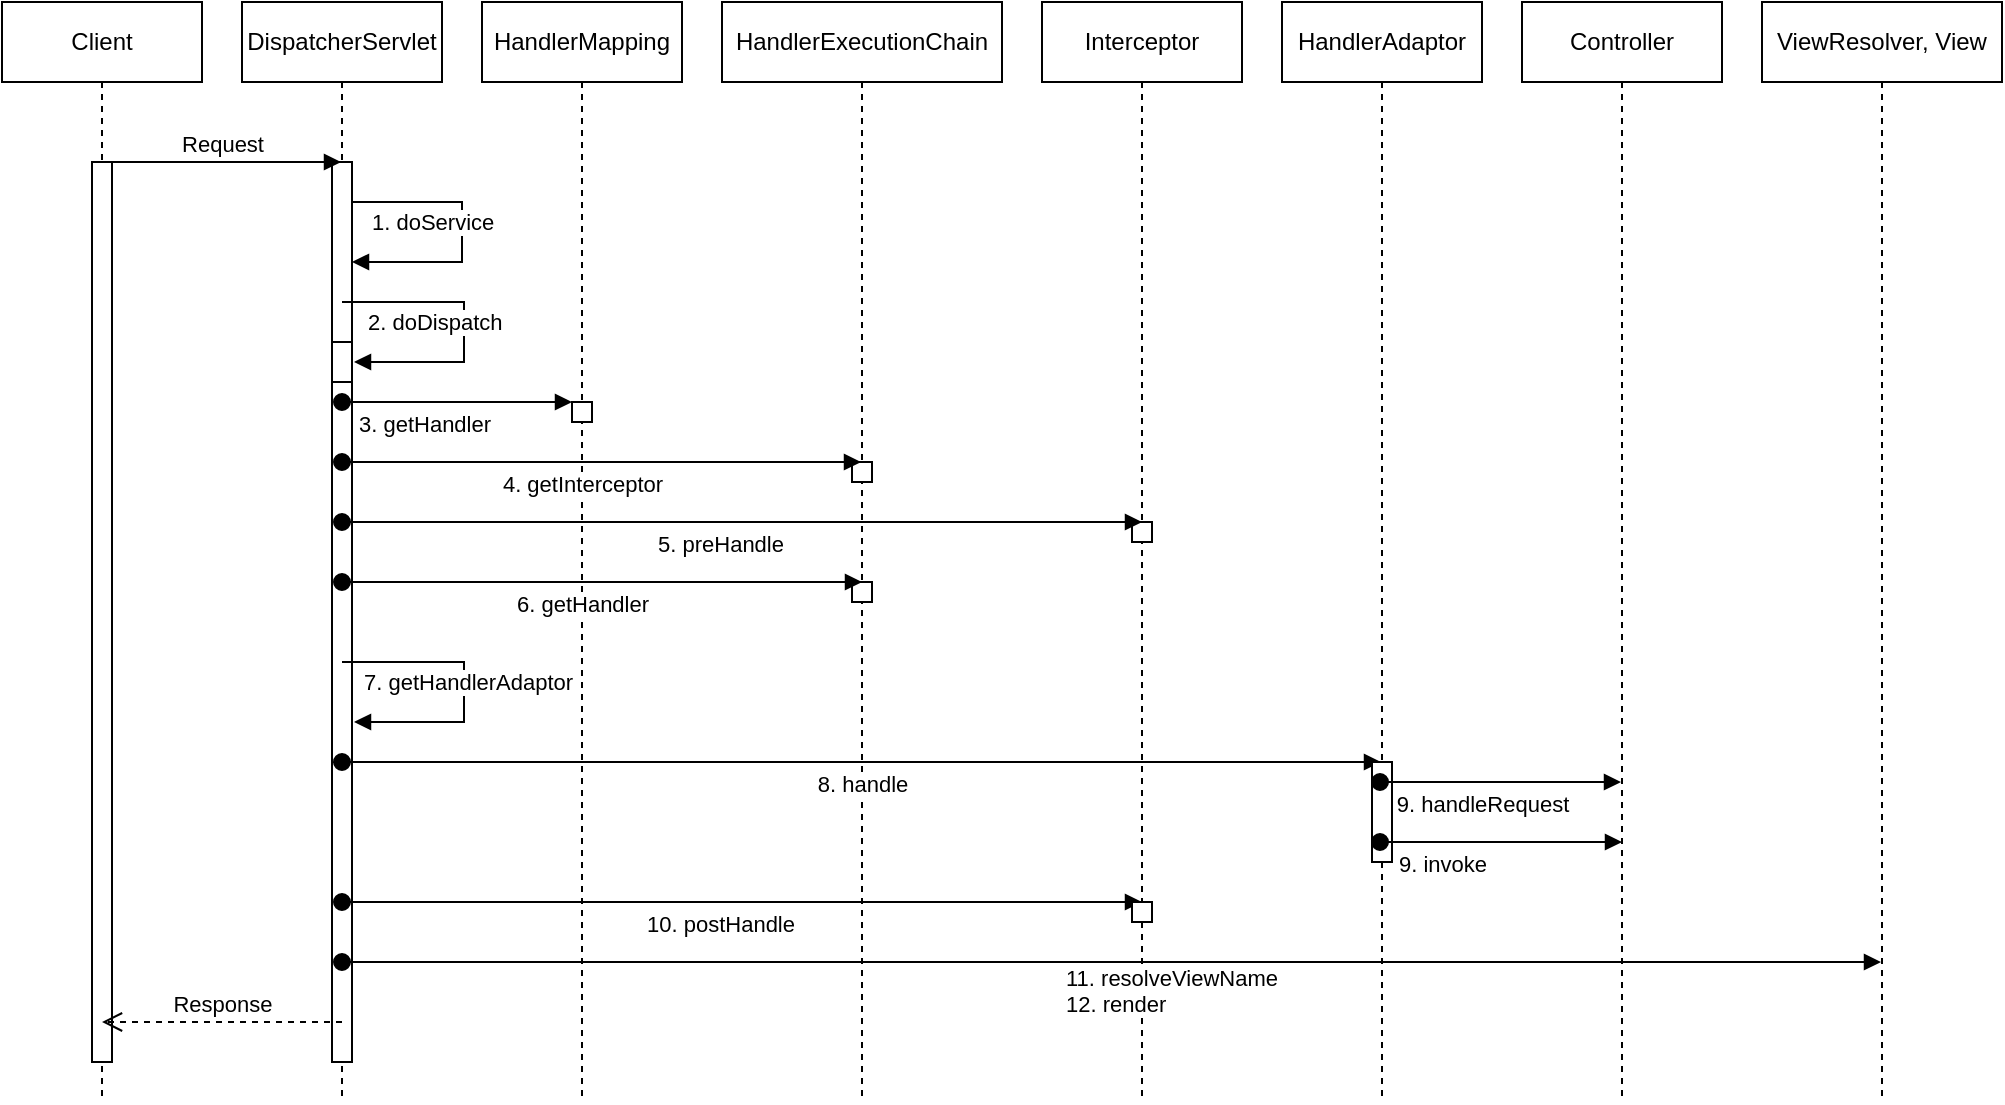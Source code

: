 <mxfile version="21.2.1" type="github">
  <diagram name="페이지-1" id="V38pG0g0lqKlnjfZ2NRw">
    <mxGraphModel dx="1004" dy="682" grid="1" gridSize="10" guides="1" tooltips="1" connect="1" arrows="1" fold="1" page="1" pageScale="1" pageWidth="827" pageHeight="1169" math="0" shadow="0">
      <root>
        <mxCell id="0" />
        <mxCell id="1" parent="0" />
        <mxCell id="CpNCOorWCLRDBGyrufhy-4" value="DispatcherServlet" style="shape=umlLifeline;perimeter=lifelinePerimeter;whiteSpace=wrap;html=1;container=1;dropTarget=0;collapsible=0;recursiveResize=0;outlineConnect=0;portConstraint=eastwest;newEdgeStyle={&quot;edgeStyle&quot;:&quot;elbowEdgeStyle&quot;,&quot;elbow&quot;:&quot;vertical&quot;,&quot;curved&quot;:0,&quot;rounded&quot;:0};" vertex="1" parent="1">
          <mxGeometry x="160" y="40" width="100" height="550" as="geometry" />
        </mxCell>
        <mxCell id="CpNCOorWCLRDBGyrufhy-15" value="" style="html=1;points=[];perimeter=orthogonalPerimeter;outlineConnect=0;targetShapes=umlLifeline;portConstraint=eastwest;newEdgeStyle={&quot;edgeStyle&quot;:&quot;elbowEdgeStyle&quot;,&quot;elbow&quot;:&quot;vertical&quot;,&quot;curved&quot;:0,&quot;rounded&quot;:0};" vertex="1" parent="CpNCOorWCLRDBGyrufhy-4">
          <mxGeometry x="45" y="120" width="10" height="20" as="geometry" />
        </mxCell>
        <mxCell id="CpNCOorWCLRDBGyrufhy-16" value="1. doService" style="html=1;align=left;spacingLeft=2;endArrow=block;rounded=0;edgeStyle=orthogonalEdgeStyle;curved=0;rounded=0;" edge="1" target="CpNCOorWCLRDBGyrufhy-15" parent="CpNCOorWCLRDBGyrufhy-4" source="CpNCOorWCLRDBGyrufhy-4">
          <mxGeometry x="-0.855" y="-10" relative="1" as="geometry">
            <mxPoint x="55" y="100" as="sourcePoint" />
            <Array as="points">
              <mxPoint x="110" y="100" />
              <mxPoint x="110" y="130" />
            </Array>
            <mxPoint as="offset" />
          </mxGeometry>
        </mxCell>
        <mxCell id="CpNCOorWCLRDBGyrufhy-18" value="" style="html=1;points=[];perimeter=orthogonalPerimeter;outlineConnect=0;targetShapes=umlLifeline;portConstraint=eastwest;newEdgeStyle={&quot;edgeStyle&quot;:&quot;elbowEdgeStyle&quot;,&quot;elbow&quot;:&quot;vertical&quot;,&quot;curved&quot;:0,&quot;rounded&quot;:0};" vertex="1" parent="CpNCOorWCLRDBGyrufhy-4">
          <mxGeometry x="45" y="350" width="10" height="20" as="geometry" />
        </mxCell>
        <mxCell id="CpNCOorWCLRDBGyrufhy-3" value="Client" style="shape=umlLifeline;perimeter=lifelinePerimeter;whiteSpace=wrap;html=1;container=1;dropTarget=0;collapsible=0;recursiveResize=0;outlineConnect=0;portConstraint=eastwest;newEdgeStyle={&quot;edgeStyle&quot;:&quot;elbowEdgeStyle&quot;,&quot;elbow&quot;:&quot;vertical&quot;,&quot;curved&quot;:0,&quot;rounded&quot;:0};" vertex="1" parent="1">
          <mxGeometry x="40" y="40" width="100" height="550" as="geometry" />
        </mxCell>
        <mxCell id="CpNCOorWCLRDBGyrufhy-11" value="" style="html=1;points=[];perimeter=orthogonalPerimeter;outlineConnect=0;targetShapes=umlLifeline;portConstraint=eastwest;newEdgeStyle={&quot;edgeStyle&quot;:&quot;elbowEdgeStyle&quot;,&quot;elbow&quot;:&quot;vertical&quot;,&quot;curved&quot;:0,&quot;rounded&quot;:0};" vertex="1" parent="CpNCOorWCLRDBGyrufhy-3">
          <mxGeometry x="45" y="80" width="10" height="450" as="geometry" />
        </mxCell>
        <mxCell id="CpNCOorWCLRDBGyrufhy-34" value="" style="html=1;points=[];perimeter=orthogonalPerimeter;outlineConnect=0;targetShapes=umlLifeline;portConstraint=eastwest;newEdgeStyle={&quot;edgeStyle&quot;:&quot;elbowEdgeStyle&quot;,&quot;elbow&quot;:&quot;vertical&quot;,&quot;curved&quot;:0,&quot;rounded&quot;:0};" vertex="1" parent="1">
          <mxGeometry x="205" y="120" width="10" height="450" as="geometry" />
        </mxCell>
        <mxCell id="CpNCOorWCLRDBGyrufhy-5" value="HandlerMapping" style="shape=umlLifeline;perimeter=lifelinePerimeter;whiteSpace=wrap;html=1;container=1;dropTarget=0;collapsible=0;recursiveResize=0;outlineConnect=0;portConstraint=eastwest;newEdgeStyle={&quot;edgeStyle&quot;:&quot;elbowEdgeStyle&quot;,&quot;elbow&quot;:&quot;vertical&quot;,&quot;curved&quot;:0,&quot;rounded&quot;:0};" vertex="1" parent="1">
          <mxGeometry x="280" y="40" width="100" height="550" as="geometry" />
        </mxCell>
        <mxCell id="CpNCOorWCLRDBGyrufhy-13" value="" style="html=1;points=[];perimeter=orthogonalPerimeter;outlineConnect=0;targetShapes=umlLifeline;portConstraint=eastwest;newEdgeStyle={&quot;edgeStyle&quot;:&quot;elbowEdgeStyle&quot;,&quot;elbow&quot;:&quot;vertical&quot;,&quot;curved&quot;:0,&quot;rounded&quot;:0};" vertex="1" parent="CpNCOorWCLRDBGyrufhy-5">
          <mxGeometry x="45" y="200" width="10" height="10" as="geometry" />
        </mxCell>
        <mxCell id="CpNCOorWCLRDBGyrufhy-6" value="HandlerExecutionChain" style="shape=umlLifeline;perimeter=lifelinePerimeter;whiteSpace=wrap;html=1;container=1;dropTarget=0;collapsible=0;recursiveResize=0;outlineConnect=0;portConstraint=eastwest;newEdgeStyle={&quot;edgeStyle&quot;:&quot;elbowEdgeStyle&quot;,&quot;elbow&quot;:&quot;vertical&quot;,&quot;curved&quot;:0,&quot;rounded&quot;:0};" vertex="1" parent="1">
          <mxGeometry x="400" y="40" width="140" height="550" as="geometry" />
        </mxCell>
        <mxCell id="CpNCOorWCLRDBGyrufhy-20" value="" style="html=1;points=[];perimeter=orthogonalPerimeter;outlineConnect=0;targetShapes=umlLifeline;portConstraint=eastwest;newEdgeStyle={&quot;edgeStyle&quot;:&quot;elbowEdgeStyle&quot;,&quot;elbow&quot;:&quot;vertical&quot;,&quot;curved&quot;:0,&quot;rounded&quot;:0};" vertex="1" parent="CpNCOorWCLRDBGyrufhy-6">
          <mxGeometry x="65" y="230" width="10" height="10" as="geometry" />
        </mxCell>
        <mxCell id="CpNCOorWCLRDBGyrufhy-24" value="" style="html=1;points=[];perimeter=orthogonalPerimeter;outlineConnect=0;targetShapes=umlLifeline;portConstraint=eastwest;newEdgeStyle={&quot;edgeStyle&quot;:&quot;elbowEdgeStyle&quot;,&quot;elbow&quot;:&quot;vertical&quot;,&quot;curved&quot;:0,&quot;rounded&quot;:0};" vertex="1" parent="CpNCOorWCLRDBGyrufhy-6">
          <mxGeometry x="65" y="290" width="10" height="10" as="geometry" />
        </mxCell>
        <mxCell id="CpNCOorWCLRDBGyrufhy-7" value="Interceptor" style="shape=umlLifeline;perimeter=lifelinePerimeter;whiteSpace=wrap;html=1;container=1;dropTarget=0;collapsible=0;recursiveResize=0;outlineConnect=0;portConstraint=eastwest;newEdgeStyle={&quot;edgeStyle&quot;:&quot;elbowEdgeStyle&quot;,&quot;elbow&quot;:&quot;vertical&quot;,&quot;curved&quot;:0,&quot;rounded&quot;:0};" vertex="1" parent="1">
          <mxGeometry x="560" y="40" width="100" height="550" as="geometry" />
        </mxCell>
        <mxCell id="CpNCOorWCLRDBGyrufhy-22" value="" style="html=1;points=[];perimeter=orthogonalPerimeter;outlineConnect=0;targetShapes=umlLifeline;portConstraint=eastwest;newEdgeStyle={&quot;edgeStyle&quot;:&quot;elbowEdgeStyle&quot;,&quot;elbow&quot;:&quot;vertical&quot;,&quot;curved&quot;:0,&quot;rounded&quot;:0};" vertex="1" parent="CpNCOorWCLRDBGyrufhy-7">
          <mxGeometry x="45" y="260" width="10" height="10" as="geometry" />
        </mxCell>
        <mxCell id="CpNCOorWCLRDBGyrufhy-8" value="HandlerAdaptor" style="shape=umlLifeline;perimeter=lifelinePerimeter;whiteSpace=wrap;html=1;container=1;dropTarget=0;collapsible=0;recursiveResize=0;outlineConnect=0;portConstraint=eastwest;newEdgeStyle={&quot;edgeStyle&quot;:&quot;elbowEdgeStyle&quot;,&quot;elbow&quot;:&quot;vertical&quot;,&quot;curved&quot;:0,&quot;rounded&quot;:0};" vertex="1" parent="1">
          <mxGeometry x="680" y="40" width="100" height="550" as="geometry" />
        </mxCell>
        <mxCell id="CpNCOorWCLRDBGyrufhy-9" value="Controller" style="shape=umlLifeline;perimeter=lifelinePerimeter;whiteSpace=wrap;html=1;container=1;dropTarget=0;collapsible=0;recursiveResize=0;outlineConnect=0;portConstraint=eastwest;newEdgeStyle={&quot;edgeStyle&quot;:&quot;elbowEdgeStyle&quot;,&quot;elbow&quot;:&quot;vertical&quot;,&quot;curved&quot;:0,&quot;rounded&quot;:0};" vertex="1" parent="1">
          <mxGeometry x="800" y="40" width="100" height="550" as="geometry" />
        </mxCell>
        <mxCell id="CpNCOorWCLRDBGyrufhy-10" value="ViewResolver, View" style="shape=umlLifeline;perimeter=lifelinePerimeter;whiteSpace=wrap;html=1;container=1;dropTarget=0;collapsible=0;recursiveResize=0;outlineConnect=0;portConstraint=eastwest;newEdgeStyle={&quot;edgeStyle&quot;:&quot;elbowEdgeStyle&quot;,&quot;elbow&quot;:&quot;vertical&quot;,&quot;curved&quot;:0,&quot;rounded&quot;:0};" vertex="1" parent="1">
          <mxGeometry x="920" y="40" width="120" height="550" as="geometry" />
        </mxCell>
        <mxCell id="CpNCOorWCLRDBGyrufhy-12" value="Request" style="html=1;verticalAlign=bottom;endArrow=block;edgeStyle=elbowEdgeStyle;elbow=vertical;curved=0;rounded=0;" edge="1" parent="1" target="CpNCOorWCLRDBGyrufhy-4">
          <mxGeometry width="80" relative="1" as="geometry">
            <mxPoint x="90" y="120" as="sourcePoint" />
            <mxPoint x="170" y="120" as="targetPoint" />
          </mxGeometry>
        </mxCell>
        <mxCell id="CpNCOorWCLRDBGyrufhy-17" value="2. doDispatch" style="html=1;align=left;spacingLeft=2;endArrow=block;rounded=0;edgeStyle=orthogonalEdgeStyle;curved=0;rounded=0;" edge="1" parent="1">
          <mxGeometry x="-0.863" y="-10" relative="1" as="geometry">
            <mxPoint x="210" y="190" as="sourcePoint" />
            <Array as="points">
              <mxPoint x="271" y="190" />
              <mxPoint x="271" y="220" />
            </Array>
            <mxPoint x="216" y="220" as="targetPoint" />
            <mxPoint x="-1" as="offset" />
          </mxGeometry>
        </mxCell>
        <mxCell id="CpNCOorWCLRDBGyrufhy-14" value="3. getHandler" style="html=1;verticalAlign=bottom;startArrow=oval;endArrow=block;startSize=8;edgeStyle=elbowEdgeStyle;elbow=vertical;curved=0;rounded=0;" edge="1" target="CpNCOorWCLRDBGyrufhy-13" parent="1" source="CpNCOorWCLRDBGyrufhy-4">
          <mxGeometry x="-0.298" y="-20" relative="1" as="geometry">
            <mxPoint x="380" y="190" as="sourcePoint" />
            <Array as="points">
              <mxPoint x="270" y="240" />
              <mxPoint x="210" y="190" />
            </Array>
            <mxPoint as="offset" />
          </mxGeometry>
        </mxCell>
        <mxCell id="CpNCOorWCLRDBGyrufhy-19" value="4. getInterceptor" style="html=1;verticalAlign=bottom;startArrow=oval;endArrow=block;startSize=8;edgeStyle=elbowEdgeStyle;elbow=vertical;curved=0;rounded=0;" edge="1" parent="1">
          <mxGeometry x="-0.075" y="-20" relative="1" as="geometry">
            <mxPoint x="210" y="270" as="sourcePoint" />
            <mxPoint x="469.5" y="270" as="targetPoint" />
            <Array as="points">
              <mxPoint x="271" y="270" />
              <mxPoint x="211" y="220" />
            </Array>
            <mxPoint as="offset" />
          </mxGeometry>
        </mxCell>
        <mxCell id="CpNCOorWCLRDBGyrufhy-21" value="8. handle" style="html=1;verticalAlign=bottom;startArrow=oval;endArrow=block;startSize=8;edgeStyle=elbowEdgeStyle;elbow=vertical;curved=0;rounded=0;" edge="1" parent="1" target="CpNCOorWCLRDBGyrufhy-8">
          <mxGeometry x="0.001" y="-20" relative="1" as="geometry">
            <mxPoint x="210" y="420" as="sourcePoint" />
            <mxPoint x="609.5" y="420" as="targetPoint" />
            <Array as="points">
              <mxPoint x="271" y="420" />
              <mxPoint x="211" y="370" />
            </Array>
            <mxPoint as="offset" />
          </mxGeometry>
        </mxCell>
        <mxCell id="CpNCOorWCLRDBGyrufhy-23" value="6. getHandler" style="html=1;verticalAlign=bottom;startArrow=oval;endArrow=block;startSize=8;edgeStyle=elbowEdgeStyle;elbow=vertical;curved=0;rounded=0;" edge="1" parent="1">
          <mxGeometry x="-0.077" y="-20" relative="1" as="geometry">
            <mxPoint x="210" y="330" as="sourcePoint" />
            <mxPoint x="470" y="330" as="targetPoint" />
            <Array as="points">
              <mxPoint x="271" y="330" />
              <mxPoint x="211" y="280" />
            </Array>
            <mxPoint as="offset" />
          </mxGeometry>
        </mxCell>
        <mxCell id="CpNCOorWCLRDBGyrufhy-25" value="7. getHandlerAdaptor" style="html=1;align=left;spacingLeft=2;endArrow=block;rounded=0;edgeStyle=orthogonalEdgeStyle;curved=0;rounded=0;" edge="1" parent="1">
          <mxGeometry x="-0.913" y="-10" relative="1" as="geometry">
            <mxPoint x="210" y="370" as="sourcePoint" />
            <Array as="points">
              <mxPoint x="271" y="370" />
              <mxPoint x="271" y="400" />
            </Array>
            <mxPoint x="216" y="400" as="targetPoint" />
            <mxPoint as="offset" />
          </mxGeometry>
        </mxCell>
        <mxCell id="CpNCOorWCLRDBGyrufhy-26" value="" style="html=1;points=[];perimeter=orthogonalPerimeter;outlineConnect=0;targetShapes=umlLifeline;portConstraint=eastwest;newEdgeStyle={&quot;edgeStyle&quot;:&quot;elbowEdgeStyle&quot;,&quot;elbow&quot;:&quot;vertical&quot;,&quot;curved&quot;:0,&quot;rounded&quot;:0};" vertex="1" parent="1">
          <mxGeometry x="205" y="210" width="10" height="20" as="geometry" />
        </mxCell>
        <mxCell id="CpNCOorWCLRDBGyrufhy-27" value="5. preHandle" style="html=1;verticalAlign=bottom;startArrow=oval;endArrow=block;startSize=8;edgeStyle=elbowEdgeStyle;elbow=vertical;curved=0;rounded=0;" edge="1" parent="1">
          <mxGeometry x="-0.05" y="-20" relative="1" as="geometry">
            <mxPoint x="210" y="300" as="sourcePoint" />
            <mxPoint x="610" y="300" as="targetPoint" />
            <Array as="points">
              <mxPoint x="271" y="300" />
              <mxPoint x="211" y="250" />
            </Array>
            <mxPoint x="-1" as="offset" />
          </mxGeometry>
        </mxCell>
        <mxCell id="CpNCOorWCLRDBGyrufhy-28" value="" style="html=1;points=[];perimeter=orthogonalPerimeter;outlineConnect=0;targetShapes=umlLifeline;portConstraint=eastwest;newEdgeStyle={&quot;edgeStyle&quot;:&quot;elbowEdgeStyle&quot;,&quot;elbow&quot;:&quot;vertical&quot;,&quot;curved&quot;:0,&quot;rounded&quot;:0};" vertex="1" parent="1">
          <mxGeometry x="725" y="420" width="10" height="50" as="geometry" />
        </mxCell>
        <mxCell id="CpNCOorWCLRDBGyrufhy-29" value="9. handleRequest" style="html=1;verticalAlign=bottom;startArrow=oval;endArrow=block;startSize=8;edgeStyle=elbowEdgeStyle;elbow=vertical;curved=0;rounded=0;" edge="1" parent="1" target="CpNCOorWCLRDBGyrufhy-9">
          <mxGeometry x="-0.153" y="-20" relative="1" as="geometry">
            <mxPoint x="729" y="430" as="sourcePoint" />
            <mxPoint x="845" y="430" as="targetPoint" />
            <Array as="points">
              <mxPoint x="790" y="430" />
              <mxPoint x="730" y="380" />
            </Array>
            <mxPoint as="offset" />
          </mxGeometry>
        </mxCell>
        <mxCell id="CpNCOorWCLRDBGyrufhy-30" value="9. invoke" style="html=1;verticalAlign=bottom;startArrow=oval;endArrow=block;startSize=8;edgeStyle=elbowEdgeStyle;elbow=vertical;curved=0;rounded=0;" edge="1" parent="1">
          <mxGeometry x="-0.488" y="-20" relative="1" as="geometry">
            <mxPoint x="729" y="460" as="sourcePoint" />
            <mxPoint x="850" y="460" as="targetPoint" />
            <Array as="points">
              <mxPoint x="790" y="460" />
              <mxPoint x="730" y="410" />
            </Array>
            <mxPoint as="offset" />
          </mxGeometry>
        </mxCell>
        <mxCell id="CpNCOorWCLRDBGyrufhy-31" value="10. postHandle" style="html=1;verticalAlign=bottom;startArrow=oval;endArrow=block;startSize=8;edgeStyle=elbowEdgeStyle;elbow=vertical;curved=0;rounded=0;" edge="1" parent="1">
          <mxGeometry x="-0.05" y="-20" relative="1" as="geometry">
            <mxPoint x="210" y="490" as="sourcePoint" />
            <mxPoint x="610" y="490" as="targetPoint" />
            <Array as="points">
              <mxPoint x="271" y="490" />
              <mxPoint x="211" y="440" />
            </Array>
            <mxPoint x="-1" as="offset" />
          </mxGeometry>
        </mxCell>
        <mxCell id="CpNCOorWCLRDBGyrufhy-32" value="" style="html=1;points=[];perimeter=orthogonalPerimeter;outlineConnect=0;targetShapes=umlLifeline;portConstraint=eastwest;newEdgeStyle={&quot;edgeStyle&quot;:&quot;elbowEdgeStyle&quot;,&quot;elbow&quot;:&quot;vertical&quot;,&quot;curved&quot;:0,&quot;rounded&quot;:0};" vertex="1" parent="1">
          <mxGeometry x="605" y="490" width="10" height="10" as="geometry" />
        </mxCell>
        <mxCell id="CpNCOorWCLRDBGyrufhy-33" value="11. resolveViewName&lt;br&gt;12. render" style="html=1;verticalAlign=bottom;startArrow=oval;endArrow=block;startSize=8;edgeStyle=elbowEdgeStyle;elbow=vertical;curved=0;rounded=0;align=left;" edge="1" parent="1" target="CpNCOorWCLRDBGyrufhy-10">
          <mxGeometry x="-0.064" y="-30" relative="1" as="geometry">
            <mxPoint x="210" y="520" as="sourcePoint" />
            <mxPoint x="730" y="520" as="targetPoint" />
            <Array as="points">
              <mxPoint x="271" y="520" />
              <mxPoint x="211" y="470" />
            </Array>
            <mxPoint as="offset" />
          </mxGeometry>
        </mxCell>
        <mxCell id="CpNCOorWCLRDBGyrufhy-35" value="Response" style="html=1;verticalAlign=bottom;endArrow=open;dashed=1;endSize=8;edgeStyle=elbowEdgeStyle;elbow=vertical;curved=0;rounded=0;" edge="1" parent="1" target="CpNCOorWCLRDBGyrufhy-3">
          <mxGeometry relative="1" as="geometry">
            <mxPoint x="210" y="550" as="sourcePoint" />
            <mxPoint x="130" y="550" as="targetPoint" />
          </mxGeometry>
        </mxCell>
      </root>
    </mxGraphModel>
  </diagram>
</mxfile>
